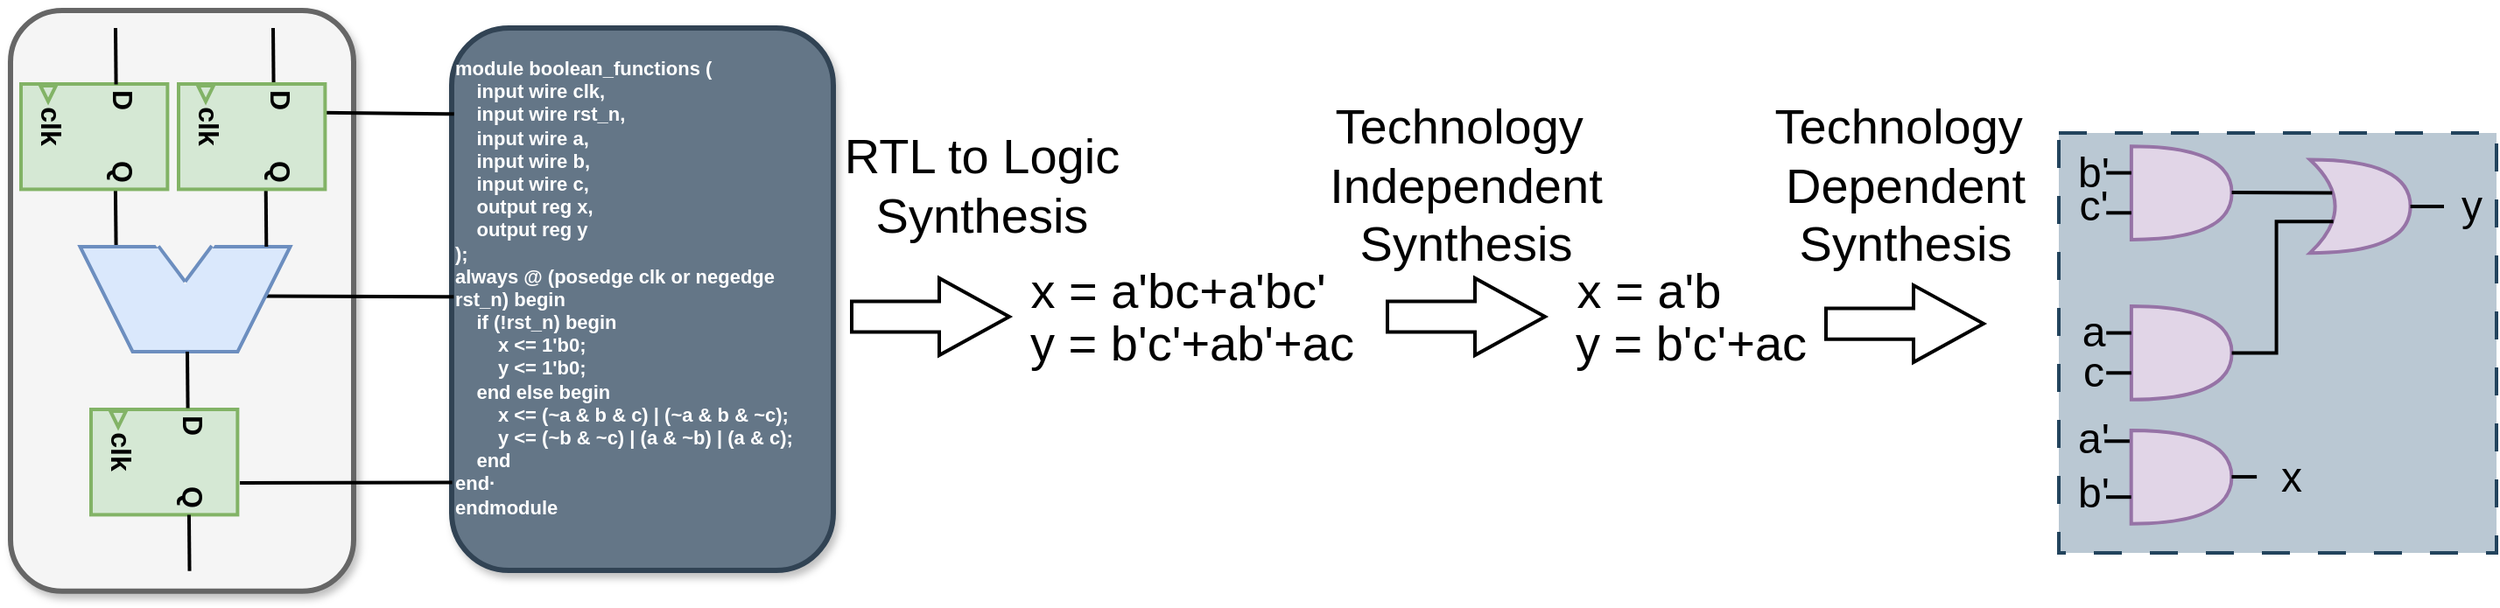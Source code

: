 <mxfile version="24.7.4">
  <diagram name="第 1 页" id="q-j6vuq5w8XLsUYLvh6M">
    <mxGraphModel dx="1456" dy="923" grid="1" gridSize="10" guides="1" tooltips="1" connect="1" arrows="1" fold="1" page="1" pageScale="1" pageWidth="560" pageHeight="1000" math="0" shadow="0">
      <root>
        <mxCell id="0" />
        <mxCell id="1" parent="0" />
        <mxCell id="Zr5mx6mt9YZKuDAXMMV7-154" value="&lt;div style=&quot;font-size: 11px;&quot;&gt;&lt;b style=&quot;&quot;&gt;&lt;font style=&quot;font-size: 11px;&quot;&gt;module boolean_functions (&lt;/font&gt;&lt;/b&gt;&lt;/div&gt;&lt;div style=&quot;font-size: 11px;&quot;&gt;&lt;b&gt;&lt;font style=&quot;font-size: 11px;&quot;&gt;&amp;nbsp; &amp;nbsp; input wire clk,&lt;/font&gt;&lt;/b&gt;&lt;/div&gt;&lt;div style=&quot;font-size: 11px;&quot;&gt;&lt;b&gt;&lt;font style=&quot;font-size: 11px;&quot;&gt;&amp;nbsp; &amp;nbsp; input wire rst_n,&lt;/font&gt;&lt;/b&gt;&lt;/div&gt;&lt;div style=&quot;font-size: 11px;&quot;&gt;&lt;b&gt;&lt;font style=&quot;font-size: 11px;&quot;&gt;&amp;nbsp; &amp;nbsp; input wire a,&lt;/font&gt;&lt;/b&gt;&lt;/div&gt;&lt;div style=&quot;font-size: 11px;&quot;&gt;&lt;b&gt;&lt;font style=&quot;font-size: 11px;&quot;&gt;&amp;nbsp; &amp;nbsp; input wire b,&lt;/font&gt;&lt;/b&gt;&lt;/div&gt;&lt;div style=&quot;font-size: 11px;&quot;&gt;&lt;b&gt;&lt;font style=&quot;font-size: 11px;&quot;&gt;&amp;nbsp; &amp;nbsp; input wire c,&lt;/font&gt;&lt;/b&gt;&lt;/div&gt;&lt;div style=&quot;font-size: 11px;&quot;&gt;&lt;b&gt;&lt;font style=&quot;font-size: 11px;&quot;&gt;&amp;nbsp; &amp;nbsp; output reg x,&lt;/font&gt;&lt;/b&gt;&lt;/div&gt;&lt;div style=&quot;font-size: 11px;&quot;&gt;&lt;b&gt;&lt;font style=&quot;font-size: 11px;&quot;&gt;&amp;nbsp; &amp;nbsp; output reg y&lt;/font&gt;&lt;/b&gt;&lt;/div&gt;&lt;div style=&quot;font-size: 11px;&quot;&gt;&lt;b&gt;&lt;font style=&quot;font-size: 11px;&quot;&gt;);&lt;/font&gt;&lt;/b&gt;&lt;/div&gt;&lt;div style=&quot;font-size: 11px;&quot;&gt;&lt;b&gt;&lt;font style=&quot;font-size: 11px;&quot;&gt;always @ (posedge clk or negedge rst_n) begin&lt;/font&gt;&lt;/b&gt;&lt;/div&gt;&lt;div style=&quot;font-size: 11px;&quot;&gt;&lt;b&gt;&lt;font style=&quot;font-size: 11px;&quot;&gt;&amp;nbsp; &amp;nbsp; if (!rst_n) begin&lt;/font&gt;&lt;/b&gt;&lt;/div&gt;&lt;div style=&quot;font-size: 11px;&quot;&gt;&lt;b&gt;&lt;font style=&quot;font-size: 11px;&quot;&gt;&amp;nbsp; &amp;nbsp; &amp;nbsp; &amp;nbsp; x &amp;lt;= 1&#39;b0;&lt;/font&gt;&lt;/b&gt;&lt;/div&gt;&lt;div style=&quot;font-size: 11px;&quot;&gt;&lt;b&gt;&lt;font style=&quot;font-size: 11px;&quot;&gt;&amp;nbsp; &amp;nbsp; &amp;nbsp; &amp;nbsp; y &amp;lt;= 1&#39;b0;&lt;/font&gt;&lt;/b&gt;&lt;/div&gt;&lt;div style=&quot;font-size: 11px;&quot;&gt;&lt;b&gt;&lt;font style=&quot;font-size: 11px;&quot;&gt;&amp;nbsp; &amp;nbsp; end else begin&lt;/font&gt;&lt;/b&gt;&lt;/div&gt;&lt;div style=&quot;font-size: 11px;&quot;&gt;&lt;b&gt;&lt;font style=&quot;font-size: 11px;&quot;&gt;&amp;nbsp; &amp;nbsp; &amp;nbsp; &amp;nbsp; x &amp;lt;= (~a &amp;amp; b &amp;amp; c) | (~a &amp;amp; b &amp;amp; ~c);&lt;/font&gt;&lt;/b&gt;&lt;/div&gt;&lt;div style=&quot;font-size: 11px;&quot;&gt;&lt;b&gt;&lt;font style=&quot;font-size: 11px;&quot;&gt;&amp;nbsp; &amp;nbsp; &amp;nbsp; &amp;nbsp; y &amp;lt;= (~b &amp;amp; ~c) | (a &amp;amp; ~b) | (a &amp;amp; c);&lt;/font&gt;&lt;/b&gt;&lt;/div&gt;&lt;div style=&quot;font-size: 11px;&quot;&gt;&lt;b&gt;&lt;font style=&quot;font-size: 11px;&quot;&gt;&amp;nbsp; &amp;nbsp; end&lt;/font&gt;&lt;/b&gt;&lt;/div&gt;&lt;div style=&quot;font-size: 11px;&quot;&gt;&lt;b&gt;&lt;font style=&quot;font-size: 11px;&quot;&gt;end·&lt;/font&gt;&lt;/b&gt;&lt;/div&gt;&lt;div style=&quot;font-size: 11px;&quot;&gt;&lt;b&gt;&lt;font style=&quot;font-size: 11px;&quot;&gt;endmodule&lt;/font&gt;&lt;/b&gt;&lt;/div&gt;&lt;div style=&quot;font-size: 11px;&quot;&gt;&lt;br&gt;&lt;/div&gt;" style="rounded=1;whiteSpace=wrap;html=1;strokeWidth=3;fillColor=#647687;fontColor=#ffffff;strokeColor=#314354;shadow=1;align=left;" parent="1" vertex="1">
          <mxGeometry x="292" y="20" width="218" height="310" as="geometry" />
        </mxCell>
        <mxCell id="Zr5mx6mt9YZKuDAXMMV7-43" value="" style="html=1;shadow=0;dashed=0;align=center;verticalAlign=middle;shape=mxgraph.arrows2.arrow;dy=0.6;dx=40;direction=south;notch=0;strokeWidth=2;fontFamily=Helvetica;rotation=-90;" parent="1" vertex="1">
          <mxGeometry x="543.5" y="140" width="44" height="90" as="geometry" />
        </mxCell>
        <mxCell id="Zr5mx6mt9YZKuDAXMMV7-66" value="" style="group;fontFamily=Helvetica;" parent="1" vertex="1" connectable="0">
          <mxGeometry x="46" y="28.75" width="210" height="320.63" as="geometry" />
        </mxCell>
        <mxCell id="Zr5mx6mt9YZKuDAXMMV7-156" value="" style="rounded=1;whiteSpace=wrap;html=1;strokeWidth=3;fillColor=#f5f5f5;fontColor=#333333;strokeColor=#666666;shadow=1;" parent="Zr5mx6mt9YZKuDAXMMV7-66" vertex="1">
          <mxGeometry x="-6" y="-18.75" width="196" height="331.87" as="geometry" />
        </mxCell>
        <mxCell id="Zr5mx6mt9YZKuDAXMMV7-118" value="" style="endArrow=none;html=1;rounded=0;endSize=6;strokeWidth=2;entryX=0.82;entryY=0.974;entryDx=0;entryDy=0;entryPerimeter=0;exitX=1.006;exitY=0.404;exitDx=0;exitDy=0;exitPerimeter=0;fontFamily=Helvetica;" parent="Zr5mx6mt9YZKuDAXMMV7-66" edge="1">
          <mxGeometry width="50" height="50" relative="1" as="geometry">
            <mxPoint x="53.958" y="83.597" as="sourcePoint" />
            <mxPoint x="54.29" y="116.21" as="targetPoint" />
          </mxGeometry>
        </mxCell>
        <mxCell id="Zr5mx6mt9YZKuDAXMMV7-123" value="" style="endArrow=none;html=1;rounded=0;endSize=6;strokeWidth=2;exitX=-0.004;exitY=0.492;exitDx=0;exitDy=0;exitPerimeter=0;entryX=0.481;entryY=0.002;entryDx=0;entryDy=0;entryPerimeter=0;fontFamily=Helvetica;" parent="Zr5mx6mt9YZKuDAXMMV7-66" edge="1">
          <mxGeometry width="50" height="50" relative="1" as="geometry">
            <mxPoint x="247.152" y="144.88" as="sourcePoint" />
            <mxPoint x="140" y="144.5" as="targetPoint" />
          </mxGeometry>
        </mxCell>
        <mxCell id="oGUt-Syhmb74eNaqMYqk-24" value="" style="group;rotation=90;" vertex="1" connectable="0" parent="Zr5mx6mt9YZKuDAXMMV7-66">
          <mxGeometry x="34" y="197.255" width="95" height="83.69" as="geometry" />
        </mxCell>
        <mxCell id="oGUt-Syhmb74eNaqMYqk-25" value="" style="rounded=0;whiteSpace=wrap;html=1;rotation=180;strokeWidth=2;fontFamily=Helvetica;fillColor=#d5e8d4;strokeColor=#82b366;" vertex="1" parent="oGUt-Syhmb74eNaqMYqk-24">
          <mxGeometry x="6" y="12" width="83.69" height="60.203" as="geometry" />
        </mxCell>
        <mxCell id="oGUt-Syhmb74eNaqMYqk-26" value="&lt;font size=&quot;1&quot;&gt;&lt;b style=&quot;font-size: 16px;&quot;&gt;D&lt;/b&gt;&lt;/font&gt;" style="text;html=1;strokeColor=none;fillColor=none;align=center;verticalAlign=middle;whiteSpace=wrap;rounded=0;strokeWidth=2;fontFamily=Helvetica;rotation=90;" vertex="1" parent="oGUt-Syhmb74eNaqMYqk-24">
          <mxGeometry x="37" y="8" width="54.286" height="26.757" as="geometry" />
        </mxCell>
        <mxCell id="oGUt-Syhmb74eNaqMYqk-27" value="&lt;font size=&quot;1&quot;&gt;&lt;b style=&quot;font-size: 16px;&quot;&gt;Q&lt;/b&gt;&lt;/font&gt;" style="text;html=1;strokeColor=none;fillColor=none;align=center;verticalAlign=middle;whiteSpace=wrap;rounded=0;strokeWidth=2;fontFamily=Helvetica;rotation=90;" vertex="1" parent="oGUt-Syhmb74eNaqMYqk-24">
          <mxGeometry x="37" y="49" width="54.286" height="26.757" as="geometry" />
        </mxCell>
        <mxCell id="oGUt-Syhmb74eNaqMYqk-28" value="&lt;font size=&quot;1&quot;&gt;&lt;b style=&quot;font-size: 16px;&quot;&gt;clk&lt;/b&gt;&lt;/font&gt;" style="text;html=1;strokeColor=none;fillColor=none;align=center;verticalAlign=middle;whiteSpace=wrap;rounded=0;strokeWidth=2;fontFamily=Helvetica;rotation=90;" vertex="1" parent="oGUt-Syhmb74eNaqMYqk-24">
          <mxGeometry x="-4" y="23" width="54.286" height="26.757" as="geometry" />
        </mxCell>
        <mxCell id="oGUt-Syhmb74eNaqMYqk-29" value="" style="triangle;whiteSpace=wrap;html=1;strokeWidth=2;fontFamily=Helvetica;fillColor=#d5e8d4;strokeColor=#82b366;rotation=90;" vertex="1" parent="oGUt-Syhmb74eNaqMYqk-24">
          <mxGeometry x="17" y="13" width="9.048" height="8.919" as="geometry" />
        </mxCell>
        <mxCell id="oGUt-Syhmb74eNaqMYqk-47" value="" style="endArrow=none;html=1;rounded=0;endSize=6;strokeWidth=2;entryX=0.82;entryY=0.974;entryDx=0;entryDy=0;entryPerimeter=0;exitX=1.006;exitY=0.404;exitDx=0;exitDy=0;exitPerimeter=0;fontFamily=Helvetica;" edge="1" parent="oGUt-Syhmb74eNaqMYqk-24">
          <mxGeometry width="50" height="50" relative="1" as="geometry">
            <mxPoint x="61.97" y="72.205" as="sourcePoint" />
            <mxPoint x="62.26" y="104.415" as="targetPoint" />
          </mxGeometry>
        </mxCell>
        <mxCell id="oGUt-Syhmb74eNaqMYqk-31" value="" style="group;rotation=90;" vertex="1" connectable="0" parent="Zr5mx6mt9YZKuDAXMMV7-66">
          <mxGeometry x="-6" y="11.255" width="95" height="83.69" as="geometry" />
        </mxCell>
        <mxCell id="oGUt-Syhmb74eNaqMYqk-32" value="" style="rounded=0;whiteSpace=wrap;html=1;rotation=180;strokeWidth=2;fontFamily=Helvetica;fillColor=#d5e8d4;strokeColor=#82b366;" vertex="1" parent="oGUt-Syhmb74eNaqMYqk-31">
          <mxGeometry x="6" y="12" width="83.69" height="60.203" as="geometry" />
        </mxCell>
        <mxCell id="oGUt-Syhmb74eNaqMYqk-33" value="&lt;font size=&quot;1&quot;&gt;&lt;b style=&quot;font-size: 16px;&quot;&gt;D&lt;/b&gt;&lt;/font&gt;" style="text;html=1;strokeColor=none;fillColor=none;align=center;verticalAlign=middle;whiteSpace=wrap;rounded=0;strokeWidth=2;fontFamily=Helvetica;rotation=90;" vertex="1" parent="oGUt-Syhmb74eNaqMYqk-31">
          <mxGeometry x="37" y="8" width="54.286" height="26.757" as="geometry" />
        </mxCell>
        <mxCell id="oGUt-Syhmb74eNaqMYqk-34" value="&lt;font size=&quot;1&quot;&gt;&lt;b style=&quot;font-size: 16px;&quot;&gt;Q&lt;/b&gt;&lt;/font&gt;" style="text;html=1;strokeColor=none;fillColor=none;align=center;verticalAlign=middle;whiteSpace=wrap;rounded=0;strokeWidth=2;fontFamily=Helvetica;rotation=90;" vertex="1" parent="oGUt-Syhmb74eNaqMYqk-31">
          <mxGeometry x="37" y="49" width="54.286" height="26.757" as="geometry" />
        </mxCell>
        <mxCell id="oGUt-Syhmb74eNaqMYqk-35" value="&lt;font size=&quot;1&quot;&gt;&lt;b style=&quot;font-size: 16px;&quot;&gt;clk&lt;/b&gt;&lt;/font&gt;" style="text;html=1;strokeColor=none;fillColor=none;align=center;verticalAlign=middle;whiteSpace=wrap;rounded=0;strokeWidth=2;fontFamily=Helvetica;rotation=90;" vertex="1" parent="oGUt-Syhmb74eNaqMYqk-31">
          <mxGeometry x="-4" y="23" width="54.286" height="26.757" as="geometry" />
        </mxCell>
        <mxCell id="oGUt-Syhmb74eNaqMYqk-36" value="" style="triangle;whiteSpace=wrap;html=1;strokeWidth=2;fontFamily=Helvetica;fillColor=#d5e8d4;strokeColor=#82b366;rotation=90;" vertex="1" parent="oGUt-Syhmb74eNaqMYqk-31">
          <mxGeometry x="17" y="13" width="9.048" height="8.919" as="geometry" />
        </mxCell>
        <mxCell id="oGUt-Syhmb74eNaqMYqk-43" value="" style="endArrow=none;html=1;rounded=0;endSize=6;strokeWidth=2;entryX=0.82;entryY=0.974;entryDx=0;entryDy=0;entryPerimeter=0;exitX=1.006;exitY=0.404;exitDx=0;exitDy=0;exitPerimeter=0;fontFamily=Helvetica;" edge="1" parent="Zr5mx6mt9YZKuDAXMMV7-66">
          <mxGeometry width="50" height="50" relative="1" as="geometry">
            <mxPoint x="144" y="-8.75" as="sourcePoint" />
            <mxPoint x="144.29" y="23.46" as="targetPoint" />
          </mxGeometry>
        </mxCell>
        <mxCell id="oGUt-Syhmb74eNaqMYqk-45" value="" style="endArrow=none;html=1;rounded=0;endSize=6;strokeWidth=2;entryX=0.82;entryY=0.974;entryDx=0;entryDy=0;entryPerimeter=0;exitX=1.006;exitY=0.404;exitDx=0;exitDy=0;exitPerimeter=0;fontFamily=Helvetica;" edge="1" parent="Zr5mx6mt9YZKuDAXMMV7-66">
          <mxGeometry width="50" height="50" relative="1" as="geometry">
            <mxPoint x="54" y="-8.75" as="sourcePoint" />
            <mxPoint x="54.29" y="23.46" as="targetPoint" />
          </mxGeometry>
        </mxCell>
        <mxCell id="Zr5mx6mt9YZKuDAXMMV7-112" value="" style="shape=trapezoid;perimeter=trapezoidPerimeter;whiteSpace=wrap;html=1;fixedSize=1;rotation=-180;strokeWidth=2;size=30;fillColor=#dae8fc;strokeColor=#6c8ebf;fontFamily=Helvetica;" parent="1" vertex="1">
          <mxGeometry x="79.75" y="145" width="120" height="60" as="geometry" />
        </mxCell>
        <mxCell id="Zr5mx6mt9YZKuDAXMMV7-113" value="" style="triangle;whiteSpace=wrap;html=1;rotation=90;strokeWidth=2;fillColor=#F5F5F5;strokeColor=#f5f5f5;fontFamily=Helvetica;" parent="1" vertex="1">
          <mxGeometry x="129.75" y="140" width="20" height="30" as="geometry" />
        </mxCell>
        <mxCell id="Zr5mx6mt9YZKuDAXMMV7-114" value="" style="endArrow=none;html=1;rounded=0;strokeColor=#f5f5f5;strokeWidth=3;curved=0;fontFamily=Helvetica;" parent="1" edge="1">
          <mxGeometry width="50" height="50" relative="1" as="geometry">
            <mxPoint x="125.25" y="144.95" as="sourcePoint" />
            <mxPoint x="154.25" y="144.95" as="targetPoint" />
          </mxGeometry>
        </mxCell>
        <mxCell id="Zr5mx6mt9YZKuDAXMMV7-115" value="" style="endArrow=none;html=1;rounded=0;exitX=0.627;exitY=1.005;exitDx=0;exitDy=0;exitPerimeter=0;entryX=1;entryY=0.5;entryDx=0;entryDy=0;strokeWidth=2;strokeColor=#6C8EBF;fontFamily=Helvetica;" parent="1" source="Zr5mx6mt9YZKuDAXMMV7-112" target="Zr5mx6mt9YZKuDAXMMV7-113" edge="1">
          <mxGeometry width="50" height="50" relative="1" as="geometry">
            <mxPoint x="129.75" y="135" as="sourcePoint" />
            <mxPoint x="179.75" y="85" as="targetPoint" />
          </mxGeometry>
        </mxCell>
        <mxCell id="Zr5mx6mt9YZKuDAXMMV7-116" value="" style="endArrow=none;html=1;rounded=0;exitX=1;exitY=0.5;exitDx=0;exitDy=0;entryX=0.373;entryY=1.008;entryDx=0;entryDy=0;strokeWidth=2;entryPerimeter=0;strokeColor=#6C8EBF;fontFamily=Helvetica;" parent="1" source="Zr5mx6mt9YZKuDAXMMV7-113" target="Zr5mx6mt9YZKuDAXMMV7-112" edge="1">
          <mxGeometry width="50" height="50" relative="1" as="geometry">
            <mxPoint x="134.75" y="155" as="sourcePoint" />
            <mxPoint x="149.75" y="175" as="targetPoint" />
          </mxGeometry>
        </mxCell>
        <mxCell id="Zr5mx6mt9YZKuDAXMMV7-119" value="" style="endArrow=none;html=1;rounded=0;endSize=6;strokeWidth=2;entryX=0.82;entryY=0.974;entryDx=0;entryDy=0;entryPerimeter=0;exitX=1.006;exitY=0.404;exitDx=0;exitDy=0;exitPerimeter=0;fontFamily=Helvetica;" parent="1" edge="1">
          <mxGeometry width="50" height="50" relative="1" as="geometry">
            <mxPoint x="185.86" y="112.79" as="sourcePoint" />
            <mxPoint x="186.15" y="145.0" as="targetPoint" />
          </mxGeometry>
        </mxCell>
        <mxCell id="Zr5mx6mt9YZKuDAXMMV7-120" value="" style="endArrow=none;html=1;rounded=0;endSize=6;strokeWidth=2;entryX=0.82;entryY=0.974;entryDx=0;entryDy=0;entryPerimeter=0;exitX=1.006;exitY=0.404;exitDx=0;exitDy=0;exitPerimeter=0;fontFamily=Helvetica;" parent="1" edge="1">
          <mxGeometry width="50" height="50" relative="1" as="geometry">
            <mxPoint x="141" y="205" as="sourcePoint" />
            <mxPoint x="141.29" y="237.21" as="targetPoint" />
          </mxGeometry>
        </mxCell>
        <mxCell id="Zr5mx6mt9YZKuDAXMMV7-122" value="" style="endArrow=none;html=1;rounded=0;endSize=6;strokeWidth=2;exitX=-0.003;exitY=0.173;exitDx=0;exitDy=0;exitPerimeter=0;entryX=0.481;entryY=0.002;entryDx=0;entryDy=0;entryPerimeter=0;fontFamily=Helvetica;" parent="1" edge="1">
          <mxGeometry width="50" height="50" relative="1" as="geometry">
            <mxPoint x="293.364" y="69.157" as="sourcePoint" />
            <mxPoint x="216.66" y="68.41" as="targetPoint" />
          </mxGeometry>
        </mxCell>
        <mxCell id="Zr5mx6mt9YZKuDAXMMV7-124" value="" style="endArrow=none;html=1;rounded=0;endSize=6;strokeWidth=2;exitX=-0.008;exitY=0.816;exitDx=0;exitDy=0;exitPerimeter=0;entryX=0.481;entryY=0.002;entryDx=0;entryDy=0;entryPerimeter=0;fontFamily=Helvetica;" parent="1" edge="1">
          <mxGeometry width="50" height="50" relative="1" as="geometry">
            <mxPoint x="292.304" y="279.74" as="sourcePoint" />
            <mxPoint x="171" y="280" as="targetPoint" />
          </mxGeometry>
        </mxCell>
        <mxCell id="Zr5mx6mt9YZKuDAXMMV7-125" value="&lt;font style=&quot;font-size: 28px;&quot;&gt;x = a&#39;bc+a&#39;bc&#39;&lt;/font&gt;" style="text;html=1;align=center;verticalAlign=middle;whiteSpace=wrap;rounded=0;fontFamily=Helvetica;" parent="1" vertex="1">
          <mxGeometry x="612" y="140" width="190" height="60" as="geometry" />
        </mxCell>
        <mxCell id="Zr5mx6mt9YZKuDAXMMV7-126" value="&lt;font style=&quot;font-size: 28px;&quot;&gt;y = b&#39;c&#39;+ab&#39;+ac&lt;/font&gt;" style="text;html=1;align=center;verticalAlign=middle;whiteSpace=wrap;rounded=0;fontFamily=Helvetica;" parent="1" vertex="1">
          <mxGeometry x="610" y="170" width="210" height="60" as="geometry" />
        </mxCell>
        <mxCell id="Zr5mx6mt9YZKuDAXMMV7-128" value="&lt;font style=&quot;font-size: 28px;&quot;&gt;x = a&#39;b&lt;/font&gt;" style="text;html=1;align=center;verticalAlign=middle;whiteSpace=wrap;rounded=0;fontFamily=Helvetica;" parent="1" vertex="1">
          <mxGeometry x="916" y="140" width="120" height="60" as="geometry" />
        </mxCell>
        <mxCell id="Zr5mx6mt9YZKuDAXMMV7-129" value="&lt;font style=&quot;font-size: 28px;&quot;&gt;y = b&#39;c&#39;+ac&lt;/font&gt;" style="text;html=1;align=center;verticalAlign=middle;whiteSpace=wrap;rounded=0;fontFamily=Helvetica;" parent="1" vertex="1">
          <mxGeometry x="930" y="170" width="140" height="60" as="geometry" />
        </mxCell>
        <mxCell id="Zr5mx6mt9YZKuDAXMMV7-151" value="&lt;font style=&quot;font-size: 28px;&quot;&gt;RTL to Logic&lt;/font&gt;&lt;div style=&quot;font-size: 28px;&quot;&gt;&lt;font style=&quot;font-size: 28px;&quot;&gt;Synthesis&lt;/font&gt;&lt;/div&gt;" style="text;html=1;align=center;verticalAlign=middle;whiteSpace=wrap;rounded=0;fontFamily=Helvetica;strokeWidth=3;fontSize=11;" parent="1" vertex="1">
          <mxGeometry x="470" y="80" width="250" height="60" as="geometry" />
        </mxCell>
        <mxCell id="Zr5mx6mt9YZKuDAXMMV7-152" value="&lt;font style=&quot;font-size: 28px;&quot;&gt;Technology&amp;nbsp;&lt;/font&gt;&lt;div style=&quot;font-size: 28px;&quot;&gt;&lt;font style=&quot;font-size: 28px;&quot;&gt;Independent&lt;/font&gt;&lt;/div&gt;&lt;div style=&quot;font-size: 28px;&quot;&gt;&lt;font style=&quot;font-size: 28px;&quot;&gt;Synthesis&lt;/font&gt;&lt;/div&gt;" style="text;html=1;align=center;verticalAlign=middle;whiteSpace=wrap;rounded=0;fontFamily=Helvetica;strokeWidth=3;" parent="1" vertex="1">
          <mxGeometry x="760" y="80" width="223" height="60" as="geometry" />
        </mxCell>
        <mxCell id="oGUt-Syhmb74eNaqMYqk-13" value="" style="html=1;shadow=0;dashed=0;align=center;verticalAlign=middle;shape=mxgraph.arrows2.arrow;dy=0.6;dx=40;direction=south;notch=0;strokeWidth=2;fontFamily=Helvetica;rotation=-90;" vertex="1" parent="1">
          <mxGeometry x="849.5" y="140" width="44" height="90" as="geometry" />
        </mxCell>
        <mxCell id="oGUt-Syhmb74eNaqMYqk-14" value="&lt;font style=&quot;font-size: 28px;&quot;&gt;Technology&amp;nbsp;&lt;/font&gt;&lt;div style=&quot;font-size: 28px;&quot;&gt;&lt;font style=&quot;font-size: 28px;&quot;&gt;Dependent&lt;/font&gt;&lt;/div&gt;&lt;div style=&quot;font-size: 28px;&quot;&gt;&lt;font style=&quot;font-size: 28px;&quot;&gt;Synthesis&lt;/font&gt;&lt;/div&gt;" style="text;html=1;align=center;verticalAlign=middle;whiteSpace=wrap;rounded=0;fontFamily=Helvetica;strokeWidth=3;" vertex="1" parent="1">
          <mxGeometry x="1005.5" y="80" width="233" height="60" as="geometry" />
        </mxCell>
        <mxCell id="oGUt-Syhmb74eNaqMYqk-15" value="" style="html=1;shadow=0;dashed=0;align=center;verticalAlign=middle;shape=mxgraph.arrows2.arrow;dy=0.6;dx=40;direction=south;notch=0;strokeWidth=2;fontFamily=Helvetica;rotation=-90;" vertex="1" parent="1">
          <mxGeometry x="1100" y="144.06" width="44" height="90" as="geometry" />
        </mxCell>
        <mxCell id="oGUt-Syhmb74eNaqMYqk-37" value="" style="group;rotation=90;" vertex="1" connectable="0" parent="1">
          <mxGeometry x="130" y="40.005" width="95" height="83.69" as="geometry" />
        </mxCell>
        <mxCell id="oGUt-Syhmb74eNaqMYqk-38" value="" style="rounded=0;whiteSpace=wrap;html=1;rotation=180;strokeWidth=2;fontFamily=Helvetica;fillColor=#d5e8d4;strokeColor=#82b366;" vertex="1" parent="oGUt-Syhmb74eNaqMYqk-37">
          <mxGeometry x="6" y="12" width="83.69" height="60.203" as="geometry" />
        </mxCell>
        <mxCell id="oGUt-Syhmb74eNaqMYqk-39" value="&lt;font size=&quot;1&quot;&gt;&lt;b style=&quot;font-size: 16px;&quot;&gt;D&lt;/b&gt;&lt;/font&gt;" style="text;html=1;strokeColor=none;fillColor=none;align=center;verticalAlign=middle;whiteSpace=wrap;rounded=0;strokeWidth=2;fontFamily=Helvetica;rotation=90;" vertex="1" parent="oGUt-Syhmb74eNaqMYqk-37">
          <mxGeometry x="37" y="8" width="54.286" height="26.757" as="geometry" />
        </mxCell>
        <mxCell id="oGUt-Syhmb74eNaqMYqk-40" value="&lt;font size=&quot;1&quot;&gt;&lt;b style=&quot;font-size: 16px;&quot;&gt;Q&lt;/b&gt;&lt;/font&gt;" style="text;html=1;strokeColor=none;fillColor=none;align=center;verticalAlign=middle;whiteSpace=wrap;rounded=0;strokeWidth=2;fontFamily=Helvetica;rotation=90;" vertex="1" parent="oGUt-Syhmb74eNaqMYqk-37">
          <mxGeometry x="37" y="49" width="54.286" height="26.757" as="geometry" />
        </mxCell>
        <mxCell id="oGUt-Syhmb74eNaqMYqk-41" value="&lt;font size=&quot;1&quot;&gt;&lt;b style=&quot;font-size: 16px;&quot;&gt;clk&lt;/b&gt;&lt;/font&gt;" style="text;html=1;strokeColor=none;fillColor=none;align=center;verticalAlign=middle;whiteSpace=wrap;rounded=0;strokeWidth=2;fontFamily=Helvetica;rotation=90;" vertex="1" parent="oGUt-Syhmb74eNaqMYqk-37">
          <mxGeometry x="-4" y="23" width="54.286" height="26.757" as="geometry" />
        </mxCell>
        <mxCell id="oGUt-Syhmb74eNaqMYqk-42" value="" style="triangle;whiteSpace=wrap;html=1;strokeWidth=2;fontFamily=Helvetica;fillColor=#d5e8d4;strokeColor=#82b366;rotation=90;" vertex="1" parent="oGUt-Syhmb74eNaqMYqk-37">
          <mxGeometry x="17" y="13" width="9.048" height="8.919" as="geometry" />
        </mxCell>
        <mxCell id="oGUt-Syhmb74eNaqMYqk-81" value="" style="group" vertex="1" connectable="0" parent="1">
          <mxGeometry x="1210" y="80" width="250" height="240" as="geometry" />
        </mxCell>
        <mxCell id="oGUt-Syhmb74eNaqMYqk-69" value="&lt;font style=&quot;font-size: 24px;&quot;&gt;c&lt;/font&gt;" style="text;html=1;align=center;verticalAlign=middle;whiteSpace=wrap;rounded=0;fontFamily=Helvetica;container=0;" vertex="1" parent="oGUt-Syhmb74eNaqMYqk-81">
          <mxGeometry x="10" y="122.05" width="20" height="30" as="geometry" />
        </mxCell>
        <mxCell id="Zr5mx6mt9YZKuDAXMMV7-176" value="" style="rounded=0;whiteSpace=wrap;html=1;dashed=1;dashPattern=8 8;strokeWidth=2;fillColor=#bac8d3;strokeColor=#23445d;container=0;" parent="oGUt-Syhmb74eNaqMYqk-81" vertex="1">
          <mxGeometry width="250" height="240" as="geometry" />
        </mxCell>
        <mxCell id="Zr5mx6mt9YZKuDAXMMV7-177" value="" style="shape=or;whiteSpace=wrap;html=1;fillColor=#e1d5e7;strokeColor=#9673a6;strokeWidth=2;container=0;" parent="oGUt-Syhmb74eNaqMYqk-81" vertex="1">
          <mxGeometry x="41.439" y="7.619" width="57.377" height="53.333" as="geometry" />
        </mxCell>
        <mxCell id="Zr5mx6mt9YZKuDAXMMV7-178" value="" style="shape=xor;whiteSpace=wrap;html=1;fillColor=#e1d5e7;strokeColor=#9673a6;strokeWidth=2;container=0;" parent="oGUt-Syhmb74eNaqMYqk-81" vertex="1">
          <mxGeometry x="143.443" y="15.238" width="57.377" height="53.333" as="geometry" />
        </mxCell>
        <mxCell id="Zr5mx6mt9YZKuDAXMMV7-179" value="" style="shape=or;whiteSpace=wrap;html=1;fillColor=#e1d5e7;strokeColor=#9673a6;strokeWidth=2;container=0;" parent="oGUt-Syhmb74eNaqMYqk-81" vertex="1">
          <mxGeometry x="41.439" y="99.048" width="57.377" height="53.333" as="geometry" />
        </mxCell>
        <mxCell id="Zr5mx6mt9YZKuDAXMMV7-181" value="" style="endArrow=none;html=1;rounded=0;endSize=6;strokeWidth=2;entryX=0.481;entryY=0.002;entryDx=0;entryDy=0;entryPerimeter=0;fontFamily=Helvetica;exitX=0.222;exitY=0.357;exitDx=0;exitDy=0;exitPerimeter=0;" parent="oGUt-Syhmb74eNaqMYqk-81" source="Zr5mx6mt9YZKuDAXMMV7-178" edge="1">
          <mxGeometry width="50" height="50" relative="1" as="geometry">
            <mxPoint x="162.568" y="30.476" as="sourcePoint" />
            <mxPoint x="98.816" y="33.966" as="targetPoint" />
          </mxGeometry>
        </mxCell>
        <mxCell id="Zr5mx6mt9YZKuDAXMMV7-182" value="" style="endArrow=none;html=1;rounded=0;endSize=6;strokeWidth=2;fontFamily=Helvetica;" parent="oGUt-Syhmb74eNaqMYqk-81" edge="1">
          <mxGeometry width="50" height="50" relative="1" as="geometry">
            <mxPoint x="41.439" y="114.286" as="sourcePoint" />
            <mxPoint x="27.095" y="114.286" as="targetPoint" />
          </mxGeometry>
        </mxCell>
        <mxCell id="Zr5mx6mt9YZKuDAXMMV7-183" value="" style="endArrow=none;html=1;rounded=0;endSize=6;strokeWidth=2;entryX=1;entryY=0.5;entryDx=0;entryDy=0;entryPerimeter=0;fontFamily=Helvetica;exitX=0.222;exitY=0.357;exitDx=0;exitDy=0;exitPerimeter=0;edgeStyle=orthogonalEdgeStyle;" parent="oGUt-Syhmb74eNaqMYqk-81" target="Zr5mx6mt9YZKuDAXMMV7-179" edge="1">
          <mxGeometry width="50" height="50" relative="1" as="geometry">
            <mxPoint x="156.831" y="50.606" as="sourcePoint" />
            <mxPoint x="99.454" y="50.286" as="targetPoint" />
            <Array as="points">
              <mxPoint x="124.317" y="50.286" />
              <mxPoint x="124.317" y="125.714" />
            </Array>
          </mxGeometry>
        </mxCell>
        <mxCell id="Zr5mx6mt9YZKuDAXMMV7-184" value="" style="endArrow=none;html=1;rounded=0;endSize=6;strokeWidth=2;entryX=0.481;entryY=0.002;entryDx=0;entryDy=0;entryPerimeter=0;fontFamily=Helvetica;" parent="oGUt-Syhmb74eNaqMYqk-81" edge="1">
          <mxGeometry width="50" height="50" relative="1" as="geometry">
            <mxPoint x="220" y="42" as="sourcePoint" />
            <mxPoint x="200.82" y="42" as="targetPoint" />
          </mxGeometry>
        </mxCell>
        <mxCell id="Zr5mx6mt9YZKuDAXMMV7-185" value="" style="endArrow=none;html=1;rounded=0;endSize=6;strokeWidth=2;fontFamily=Helvetica;" parent="oGUt-Syhmb74eNaqMYqk-81" edge="1">
          <mxGeometry width="50" height="50" relative="1" as="geometry">
            <mxPoint x="41.439" y="137.143" as="sourcePoint" />
            <mxPoint x="27.095" y="137.143" as="targetPoint" />
          </mxGeometry>
        </mxCell>
        <mxCell id="Zr5mx6mt9YZKuDAXMMV7-186" value="" style="endArrow=none;html=1;rounded=0;endSize=6;strokeWidth=2;fontFamily=Helvetica;" parent="oGUt-Syhmb74eNaqMYqk-81" edge="1">
          <mxGeometry width="50" height="50" relative="1" as="geometry">
            <mxPoint x="41.439" y="22.796" as="sourcePoint" />
            <mxPoint x="27.095" y="22.796" as="targetPoint" />
          </mxGeometry>
        </mxCell>
        <mxCell id="Zr5mx6mt9YZKuDAXMMV7-187" value="" style="endArrow=none;html=1;rounded=0;endSize=6;strokeWidth=2;fontFamily=Helvetica;" parent="oGUt-Syhmb74eNaqMYqk-81" edge="1">
          <mxGeometry width="50" height="50" relative="1" as="geometry">
            <mxPoint x="41.439" y="45.653" as="sourcePoint" />
            <mxPoint x="27.095" y="45.653" as="targetPoint" />
          </mxGeometry>
        </mxCell>
        <mxCell id="oGUt-Syhmb74eNaqMYqk-49" value="&lt;font style=&quot;font-size: 24px;&quot;&gt;c&#39;&lt;/font&gt;" style="text;html=1;align=center;verticalAlign=middle;whiteSpace=wrap;rounded=0;fontFamily=Helvetica;container=0;" vertex="1" parent="oGUt-Syhmb74eNaqMYqk-81">
          <mxGeometry x="10" y="26.9" width="20" height="30" as="geometry" />
        </mxCell>
        <mxCell id="oGUt-Syhmb74eNaqMYqk-66" value="&lt;font style=&quot;font-size: 24px;&quot;&gt;b&#39;&lt;/font&gt;" style="text;html=1;align=center;verticalAlign=middle;whiteSpace=wrap;rounded=0;fontFamily=Helvetica;container=0;" vertex="1" parent="oGUt-Syhmb74eNaqMYqk-81">
          <mxGeometry x="10" y="7.62" width="20" height="30" as="geometry" />
        </mxCell>
        <mxCell id="oGUt-Syhmb74eNaqMYqk-67" value="&lt;font style=&quot;font-size: 24px;&quot;&gt;a&lt;/font&gt;" style="text;html=1;align=center;verticalAlign=middle;whiteSpace=wrap;rounded=0;fontFamily=Helvetica;container=0;" vertex="1" parent="oGUt-Syhmb74eNaqMYqk-81">
          <mxGeometry x="10" y="99.05" width="20" height="30" as="geometry" />
        </mxCell>
        <mxCell id="oGUt-Syhmb74eNaqMYqk-70" value="" style="shape=or;whiteSpace=wrap;html=1;fillColor=#e1d5e7;strokeColor=#9673a6;strokeWidth=2;" vertex="1" parent="oGUt-Syhmb74eNaqMYqk-81">
          <mxGeometry x="41.347" y="169.997" width="57.377" height="53.333" as="geometry" />
        </mxCell>
        <mxCell id="oGUt-Syhmb74eNaqMYqk-71" value="" style="endArrow=none;html=1;rounded=0;endSize=6;strokeWidth=2;fontFamily=Helvetica;" edge="1" parent="oGUt-Syhmb74eNaqMYqk-81">
          <mxGeometry width="50" height="50" relative="1" as="geometry">
            <mxPoint x="41.347" y="208.092" as="sourcePoint" />
            <mxPoint x="27.002" y="208.092" as="targetPoint" />
          </mxGeometry>
        </mxCell>
        <mxCell id="oGUt-Syhmb74eNaqMYqk-72" value="" style="endArrow=none;html=1;rounded=0;endSize=6;strokeWidth=2;fontFamily=Helvetica;" edge="1" parent="oGUt-Syhmb74eNaqMYqk-81">
          <mxGeometry width="50" height="50" relative="1" as="geometry">
            <mxPoint x="113.068" y="196.534" as="sourcePoint" />
            <mxPoint x="98.724" y="196.534" as="targetPoint" />
          </mxGeometry>
        </mxCell>
        <mxCell id="oGUt-Syhmb74eNaqMYqk-73" value="&lt;font style=&quot;font-size: 24px;&quot;&gt;c&lt;/font&gt;" style="text;html=1;align=center;verticalAlign=middle;whiteSpace=wrap;rounded=0;fontFamily=Helvetica;container=0;" vertex="1" parent="oGUt-Syhmb74eNaqMYqk-81">
          <mxGeometry x="10" y="122.38" width="20" height="30" as="geometry" />
        </mxCell>
        <mxCell id="oGUt-Syhmb74eNaqMYqk-74" value="&lt;font style=&quot;font-size: 24px;&quot;&gt;a&#39;&lt;/font&gt;" style="text;html=1;align=center;verticalAlign=middle;whiteSpace=wrap;rounded=0;fontFamily=Helvetica;container=0;" vertex="1" parent="oGUt-Syhmb74eNaqMYqk-81">
          <mxGeometry x="10" y="160" width="20" height="30" as="geometry" />
        </mxCell>
        <mxCell id="oGUt-Syhmb74eNaqMYqk-76" value="" style="endArrow=none;html=1;rounded=0;endSize=6;strokeWidth=2;fontFamily=Helvetica;" edge="1" parent="oGUt-Syhmb74eNaqMYqk-81">
          <mxGeometry width="50" height="50" relative="1" as="geometry">
            <mxPoint x="40.439" y="176.143" as="sourcePoint" />
            <mxPoint x="26.095" y="176.143" as="targetPoint" />
          </mxGeometry>
        </mxCell>
        <mxCell id="oGUt-Syhmb74eNaqMYqk-77" value="&lt;font style=&quot;font-size: 24px;&quot;&gt;b&#39;&lt;/font&gt;" style="text;html=1;align=center;verticalAlign=middle;whiteSpace=wrap;rounded=0;fontFamily=Helvetica;container=0;" vertex="1" parent="oGUt-Syhmb74eNaqMYqk-81">
          <mxGeometry x="10" y="191" width="20" height="30" as="geometry" />
        </mxCell>
        <mxCell id="oGUt-Syhmb74eNaqMYqk-78" value="&lt;font style=&quot;font-size: 24px;&quot;&gt;x&lt;/font&gt;" style="text;html=1;align=center;verticalAlign=middle;whiteSpace=wrap;rounded=0;fontFamily=Helvetica;container=0;" vertex="1" parent="oGUt-Syhmb74eNaqMYqk-81">
          <mxGeometry x="123.44" y="181.66" width="20" height="30" as="geometry" />
        </mxCell>
        <mxCell id="oGUt-Syhmb74eNaqMYqk-79" value="&lt;font style=&quot;font-size: 24px;&quot;&gt;y&lt;/font&gt;" style="text;html=1;align=center;verticalAlign=middle;whiteSpace=wrap;rounded=0;fontFamily=Helvetica;container=0;" vertex="1" parent="oGUt-Syhmb74eNaqMYqk-81">
          <mxGeometry x="225.5" y="26.9" width="20" height="30" as="geometry" />
        </mxCell>
      </root>
    </mxGraphModel>
  </diagram>
</mxfile>
